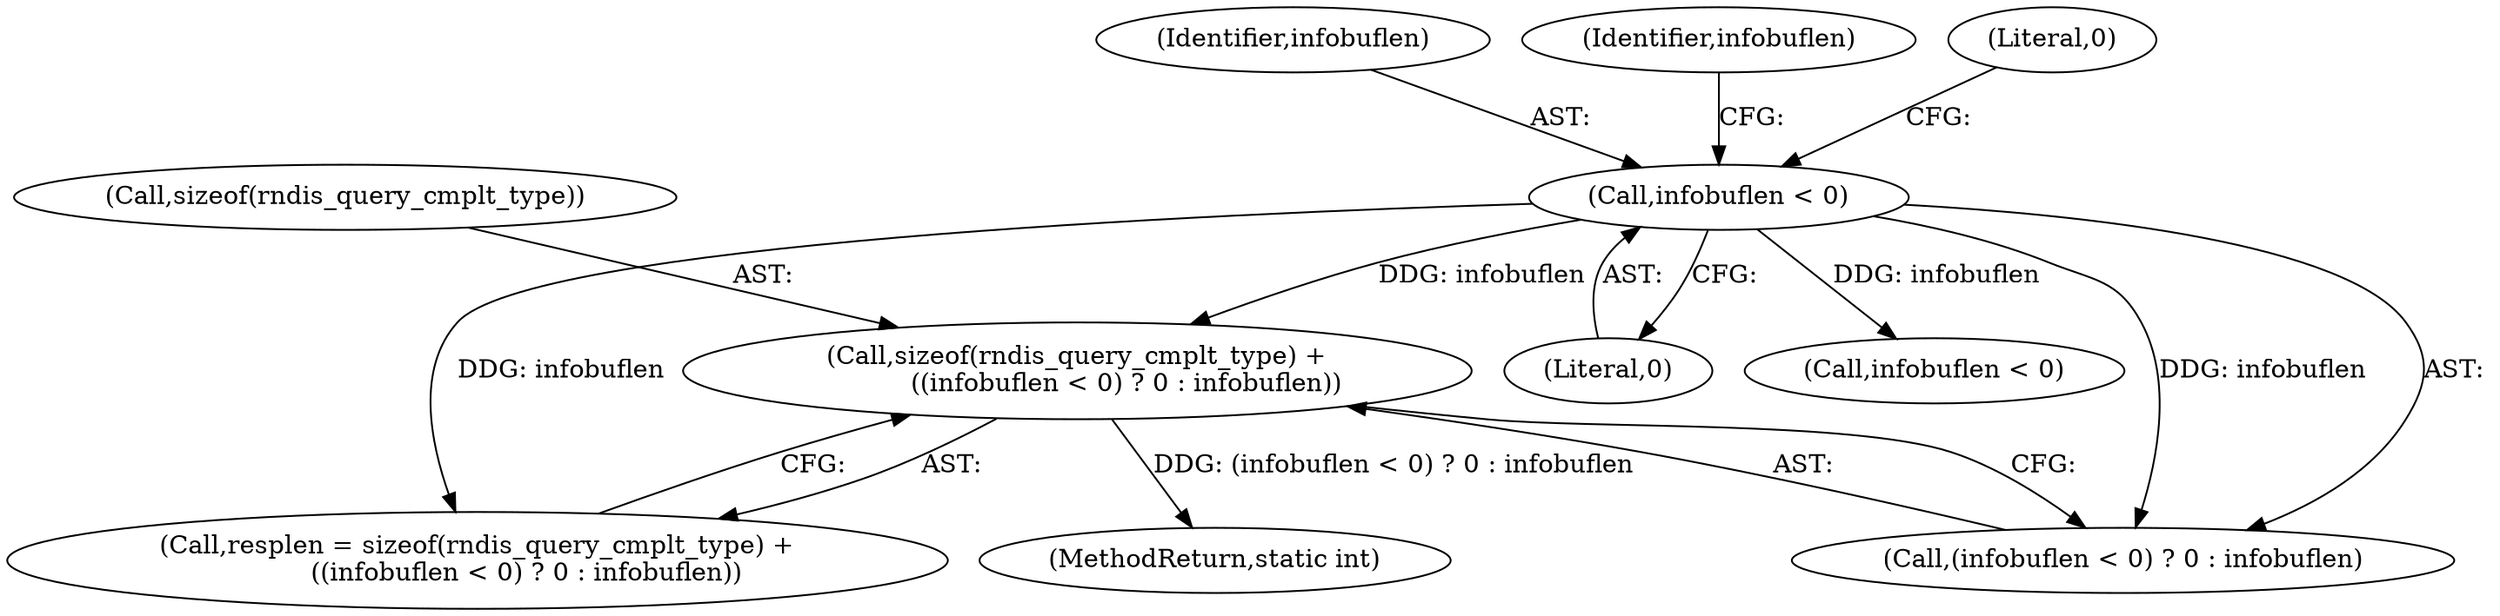 digraph "0_qemu_fe3c546c5ff2a6210f9a4d8561cc64051ca8603e@API" {
"1000155" [label="(Call,sizeof(rndis_query_cmplt_type) +\n            ((infobuflen < 0) ? 0 : infobuflen))"];
"1000159" [label="(Call,infobuflen < 0)"];
"1000155" [label="(Call,sizeof(rndis_query_cmplt_type) +\n            ((infobuflen < 0) ? 0 : infobuflen))"];
"1000156" [label="(Call,sizeof(rndis_query_cmplt_type))"];
"1000161" [label="(Literal,0)"];
"1000194" [label="(Call,infobuflen < 0)"];
"1000158" [label="(Call,(infobuflen < 0) ? 0 : infobuflen)"];
"1000153" [label="(Call,resplen = sizeof(rndis_query_cmplt_type) +\n            ((infobuflen < 0) ? 0 : infobuflen))"];
"1000250" [label="(MethodReturn,static int)"];
"1000160" [label="(Identifier,infobuflen)"];
"1000159" [label="(Call,infobuflen < 0)"];
"1000163" [label="(Identifier,infobuflen)"];
"1000162" [label="(Literal,0)"];
"1000155" -> "1000153"  [label="AST: "];
"1000155" -> "1000158"  [label="CFG: "];
"1000156" -> "1000155"  [label="AST: "];
"1000158" -> "1000155"  [label="AST: "];
"1000153" -> "1000155"  [label="CFG: "];
"1000155" -> "1000250"  [label="DDG: (infobuflen < 0) ? 0 : infobuflen"];
"1000159" -> "1000155"  [label="DDG: infobuflen"];
"1000159" -> "1000158"  [label="AST: "];
"1000159" -> "1000161"  [label="CFG: "];
"1000160" -> "1000159"  [label="AST: "];
"1000161" -> "1000159"  [label="AST: "];
"1000162" -> "1000159"  [label="CFG: "];
"1000163" -> "1000159"  [label="CFG: "];
"1000159" -> "1000153"  [label="DDG: infobuflen"];
"1000159" -> "1000158"  [label="DDG: infobuflen"];
"1000159" -> "1000194"  [label="DDG: infobuflen"];
}
